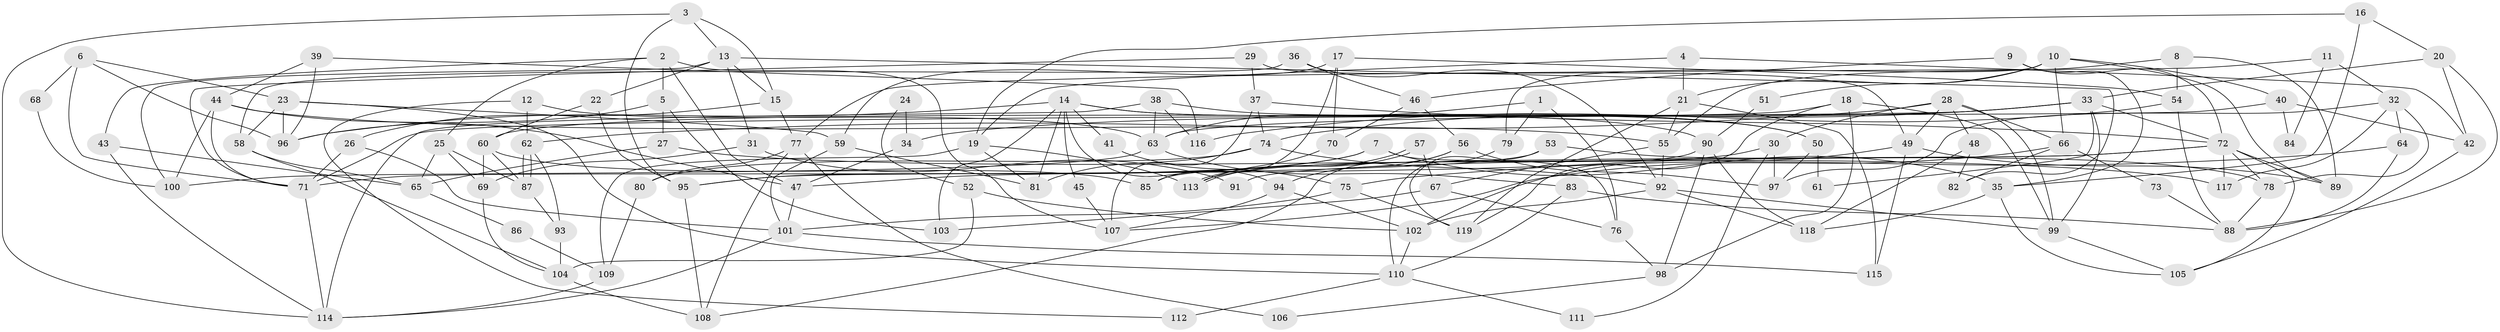 // coarse degree distribution, {5: 0.18072289156626506, 8: 0.03614457831325301, 7: 0.07228915662650602, 9: 0.012048192771084338, 10: 0.04819277108433735, 4: 0.1927710843373494, 3: 0.2289156626506024, 6: 0.10843373493975904, 2: 0.10843373493975904, 11: 0.012048192771084338}
// Generated by graph-tools (version 1.1) at 2025/18/03/04/25 18:18:42]
// undirected, 119 vertices, 238 edges
graph export_dot {
graph [start="1"]
  node [color=gray90,style=filled];
  1;
  2;
  3;
  4;
  5;
  6;
  7;
  8;
  9;
  10;
  11;
  12;
  13;
  14;
  15;
  16;
  17;
  18;
  19;
  20;
  21;
  22;
  23;
  24;
  25;
  26;
  27;
  28;
  29;
  30;
  31;
  32;
  33;
  34;
  35;
  36;
  37;
  38;
  39;
  40;
  41;
  42;
  43;
  44;
  45;
  46;
  47;
  48;
  49;
  50;
  51;
  52;
  53;
  54;
  55;
  56;
  57;
  58;
  59;
  60;
  61;
  62;
  63;
  64;
  65;
  66;
  67;
  68;
  69;
  70;
  71;
  72;
  73;
  74;
  75;
  76;
  77;
  78;
  79;
  80;
  81;
  82;
  83;
  84;
  85;
  86;
  87;
  88;
  89;
  90;
  91;
  92;
  93;
  94;
  95;
  96;
  97;
  98;
  99;
  100;
  101;
  102;
  103;
  104;
  105;
  106;
  107;
  108;
  109;
  110;
  111;
  112;
  113;
  114;
  115;
  116;
  117;
  118;
  119;
  1 -- 63;
  1 -- 79;
  1 -- 76;
  2 -- 25;
  2 -- 107;
  2 -- 5;
  2 -- 43;
  2 -- 47;
  3 -- 95;
  3 -- 13;
  3 -- 15;
  3 -- 114;
  4 -- 19;
  4 -- 21;
  4 -- 42;
  5 -- 96;
  5 -- 27;
  5 -- 103;
  6 -- 71;
  6 -- 96;
  6 -- 23;
  6 -- 68;
  7 -- 76;
  7 -- 47;
  7 -- 35;
  7 -- 95;
  8 -- 55;
  8 -- 89;
  8 -- 54;
  9 -- 72;
  9 -- 35;
  9 -- 46;
  10 -- 21;
  10 -- 40;
  10 -- 51;
  10 -- 66;
  10 -- 79;
  10 -- 89;
  11 -- 77;
  11 -- 32;
  11 -- 84;
  12 -- 63;
  12 -- 62;
  12 -- 112;
  13 -- 15;
  13 -- 22;
  13 -- 31;
  13 -- 82;
  13 -- 100;
  14 -- 81;
  14 -- 50;
  14 -- 41;
  14 -- 45;
  14 -- 90;
  14 -- 94;
  14 -- 96;
  14 -- 103;
  15 -- 26;
  15 -- 77;
  16 -- 35;
  16 -- 19;
  16 -- 20;
  17 -- 54;
  17 -- 59;
  17 -- 70;
  17 -- 85;
  18 -- 60;
  18 -- 98;
  18 -- 99;
  18 -- 119;
  19 -- 113;
  19 -- 109;
  19 -- 81;
  20 -- 88;
  20 -- 33;
  20 -- 42;
  21 -- 55;
  21 -- 119;
  21 -- 115;
  22 -- 60;
  22 -- 95;
  23 -- 96;
  23 -- 58;
  23 -- 59;
  23 -- 110;
  24 -- 52;
  24 -- 34;
  25 -- 65;
  25 -- 69;
  25 -- 87;
  26 -- 71;
  26 -- 101;
  27 -- 117;
  27 -- 65;
  28 -- 66;
  28 -- 99;
  28 -- 30;
  28 -- 48;
  28 -- 49;
  28 -- 62;
  29 -- 37;
  29 -- 49;
  29 -- 71;
  30 -- 113;
  30 -- 97;
  30 -- 111;
  31 -- 69;
  31 -- 91;
  32 -- 97;
  32 -- 64;
  32 -- 78;
  32 -- 117;
  33 -- 99;
  33 -- 34;
  33 -- 61;
  33 -- 63;
  33 -- 72;
  33 -- 116;
  34 -- 47;
  35 -- 118;
  35 -- 105;
  36 -- 46;
  36 -- 58;
  36 -- 92;
  37 -- 72;
  37 -- 74;
  37 -- 107;
  38 -- 63;
  38 -- 114;
  38 -- 50;
  38 -- 116;
  39 -- 116;
  39 -- 44;
  39 -- 96;
  40 -- 42;
  40 -- 71;
  40 -- 84;
  41 -- 75;
  42 -- 105;
  43 -- 114;
  43 -- 65;
  44 -- 71;
  44 -- 47;
  44 -- 55;
  44 -- 100;
  45 -- 107;
  46 -- 56;
  46 -- 70;
  47 -- 101;
  48 -- 82;
  48 -- 118;
  49 -- 89;
  49 -- 102;
  49 -- 115;
  50 -- 97;
  50 -- 61;
  51 -- 90;
  52 -- 102;
  52 -- 104;
  53 -- 78;
  53 -- 71;
  53 -- 119;
  54 -- 88;
  54 -- 74;
  55 -- 92;
  55 -- 67;
  56 -- 94;
  56 -- 108;
  56 -- 97;
  57 -- 67;
  57 -- 113;
  57 -- 113;
  58 -- 65;
  58 -- 104;
  59 -- 81;
  59 -- 101;
  60 -- 85;
  60 -- 87;
  60 -- 69;
  62 -- 87;
  62 -- 87;
  62 -- 93;
  63 -- 100;
  63 -- 83;
  64 -- 75;
  64 -- 88;
  65 -- 86;
  66 -- 107;
  66 -- 73;
  66 -- 82;
  67 -- 103;
  67 -- 76;
  68 -- 100;
  69 -- 104;
  70 -- 113;
  71 -- 114;
  72 -- 105;
  72 -- 78;
  72 -- 85;
  72 -- 89;
  72 -- 91;
  72 -- 117;
  73 -- 88;
  74 -- 92;
  74 -- 80;
  74 -- 81;
  75 -- 119;
  75 -- 101;
  76 -- 98;
  77 -- 108;
  77 -- 80;
  77 -- 106;
  78 -- 88;
  79 -- 110;
  80 -- 109;
  83 -- 110;
  83 -- 88;
  86 -- 109;
  87 -- 93;
  90 -- 118;
  90 -- 95;
  90 -- 98;
  92 -- 99;
  92 -- 102;
  92 -- 118;
  93 -- 104;
  94 -- 102;
  94 -- 107;
  95 -- 108;
  98 -- 106;
  99 -- 105;
  101 -- 115;
  101 -- 114;
  102 -- 110;
  104 -- 108;
  109 -- 114;
  110 -- 111;
  110 -- 112;
}
